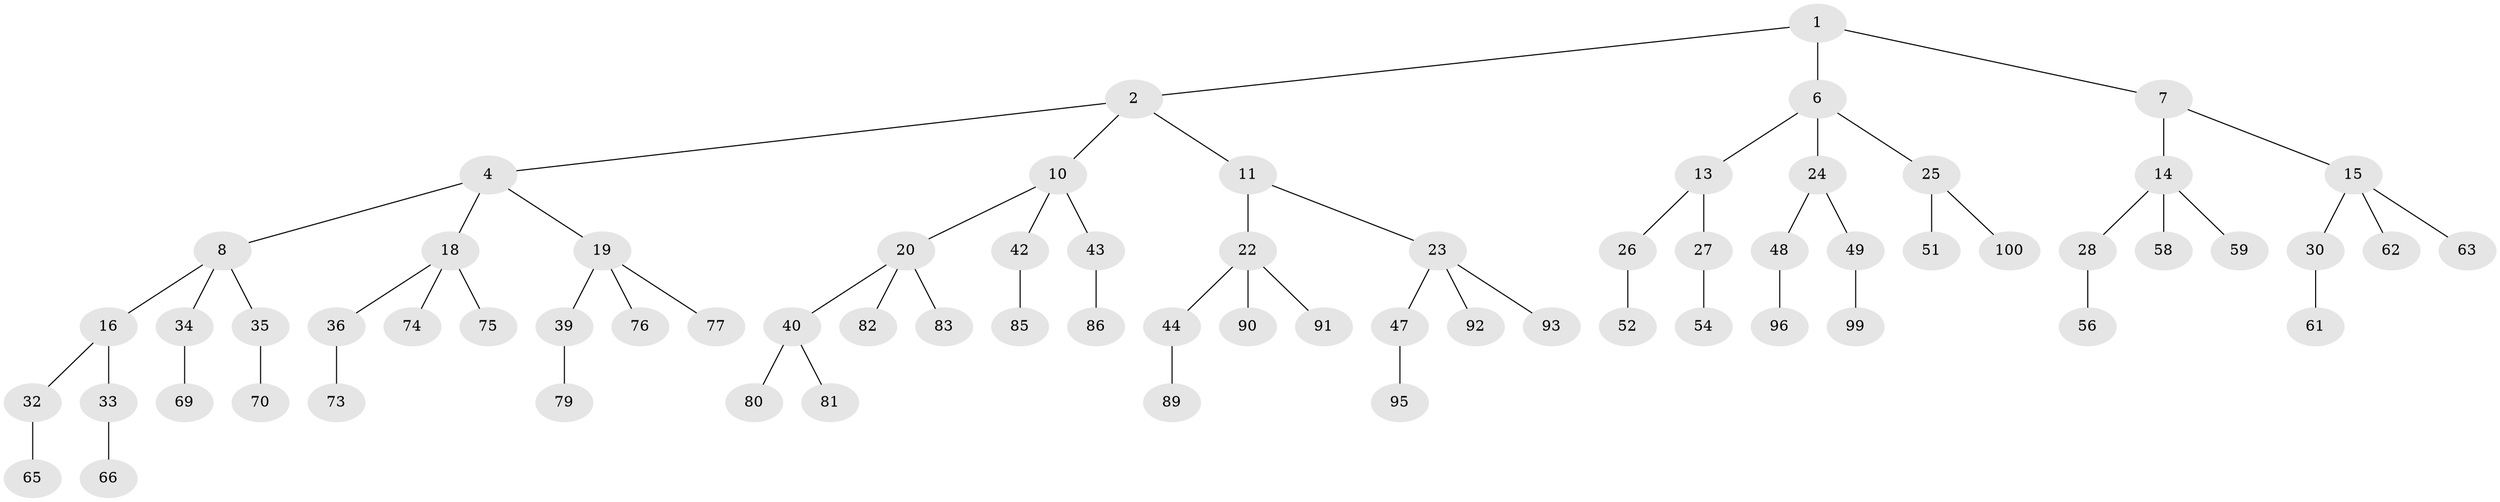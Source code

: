 // original degree distribution, {2: 0.02, 3: 0.48, 1: 0.5}
// Generated by graph-tools (version 1.1) at 2025/11/02/21/25 10:11:11]
// undirected, 70 vertices, 69 edges
graph export_dot {
graph [start="1"]
  node [color=gray90,style=filled];
  1 [super="+3"];
  2 [latent=1,super="+5"];
  4 [latent=0.5,super="+9"];
  6 [latent=0.5,super="+12"];
  7 [latent=0.5];
  8 [latent=0.333333,super="+17"];
  10 [latent=0.333333,super="+21"];
  11 [latent=0.333333];
  13 [latent=0.333333];
  14 [latent=0.333333,super="+29"];
  15 [latent=0.333333,super="+31"];
  16 [latent=0.25];
  18 [latent=0.25,super="+37"];
  19 [latent=0.25,super="+38"];
  20 [latent=0.25,super="+41"];
  22 [latent=0.25,super="+45"];
  23 [latent=0.25,super="+46"];
  24 [latent=0.25];
  25 [latent=0.25,super="+50"];
  26 [latent=0.25,super="+53"];
  27 [latent=0.25,super="+55"];
  28 [latent=0.25,super="+57"];
  30 [latent=0.25,super="+60"];
  32 [latent=0.2,super="+64"];
  33 [latent=0.2,super="+67"];
  34 [latent=0.2,super="+68"];
  35 [latent=0.2,super="+71"];
  36 [latent=0.2,super="+72"];
  39 [latent=0.2,super="+78"];
  40 [latent=0.2];
  42 [latent=0.2,super="+84"];
  43 [latent=0.2,super="+87"];
  44 [latent=0.2,super="+88"];
  47 [latent=0.2,super="+94"];
  48 [latent=0.2,super="+97"];
  49 [latent=0.2,super="+98"];
  51 [latent=0.2];
  52 [latent=0.2];
  54 [latent=0.2];
  56 [latent=0.2];
  58 [latent=0.2];
  59 [latent=0.2];
  61 [latent=0.2];
  62 [latent=0.2];
  63 [latent=0.2];
  65 [latent=0.166667];
  66 [latent=0.166667];
  69 [latent=0.166667];
  70 [latent=0.166667];
  73 [latent=0.166667];
  74 [latent=0.166667];
  75 [latent=0.166667];
  76 [latent=0.166667];
  77 [latent=0.166667];
  79 [latent=0.166667];
  80 [latent=0.166667];
  81 [latent=0.166667];
  82 [latent=0.166667];
  83 [latent=0.166667];
  85 [latent=0.166667];
  86 [latent=0.166667];
  89 [latent=0.166667];
  90 [latent=0.166667];
  91 [latent=0.166667];
  92 [latent=0.166667];
  93 [latent=0.166667];
  95 [latent=0.166667];
  96 [latent=0.166667];
  99 [latent=0.166667];
  100 [latent=0.166667];
  1 -- 2;
  1 -- 6;
  1 -- 7;
  2 -- 4;
  2 -- 11;
  2 -- 10;
  4 -- 8;
  4 -- 18;
  4 -- 19;
  6 -- 13;
  6 -- 24;
  6 -- 25;
  7 -- 14;
  7 -- 15;
  8 -- 16;
  8 -- 34;
  8 -- 35;
  10 -- 20;
  10 -- 43;
  10 -- 42;
  11 -- 22;
  11 -- 23;
  13 -- 26;
  13 -- 27;
  14 -- 28;
  14 -- 58;
  14 -- 59;
  15 -- 30;
  15 -- 63;
  15 -- 62;
  16 -- 32;
  16 -- 33;
  18 -- 36;
  18 -- 75;
  18 -- 74;
  19 -- 39;
  19 -- 76;
  19 -- 77;
  20 -- 40;
  20 -- 82;
  20 -- 83;
  22 -- 44;
  22 -- 90;
  22 -- 91;
  23 -- 47;
  23 -- 92;
  23 -- 93;
  24 -- 48;
  24 -- 49;
  25 -- 51;
  25 -- 100;
  26 -- 52;
  27 -- 54;
  28 -- 56;
  30 -- 61;
  32 -- 65;
  33 -- 66;
  34 -- 69;
  35 -- 70;
  36 -- 73;
  39 -- 79;
  40 -- 80;
  40 -- 81;
  42 -- 85;
  43 -- 86;
  44 -- 89;
  47 -- 95;
  48 -- 96;
  49 -- 99;
}
